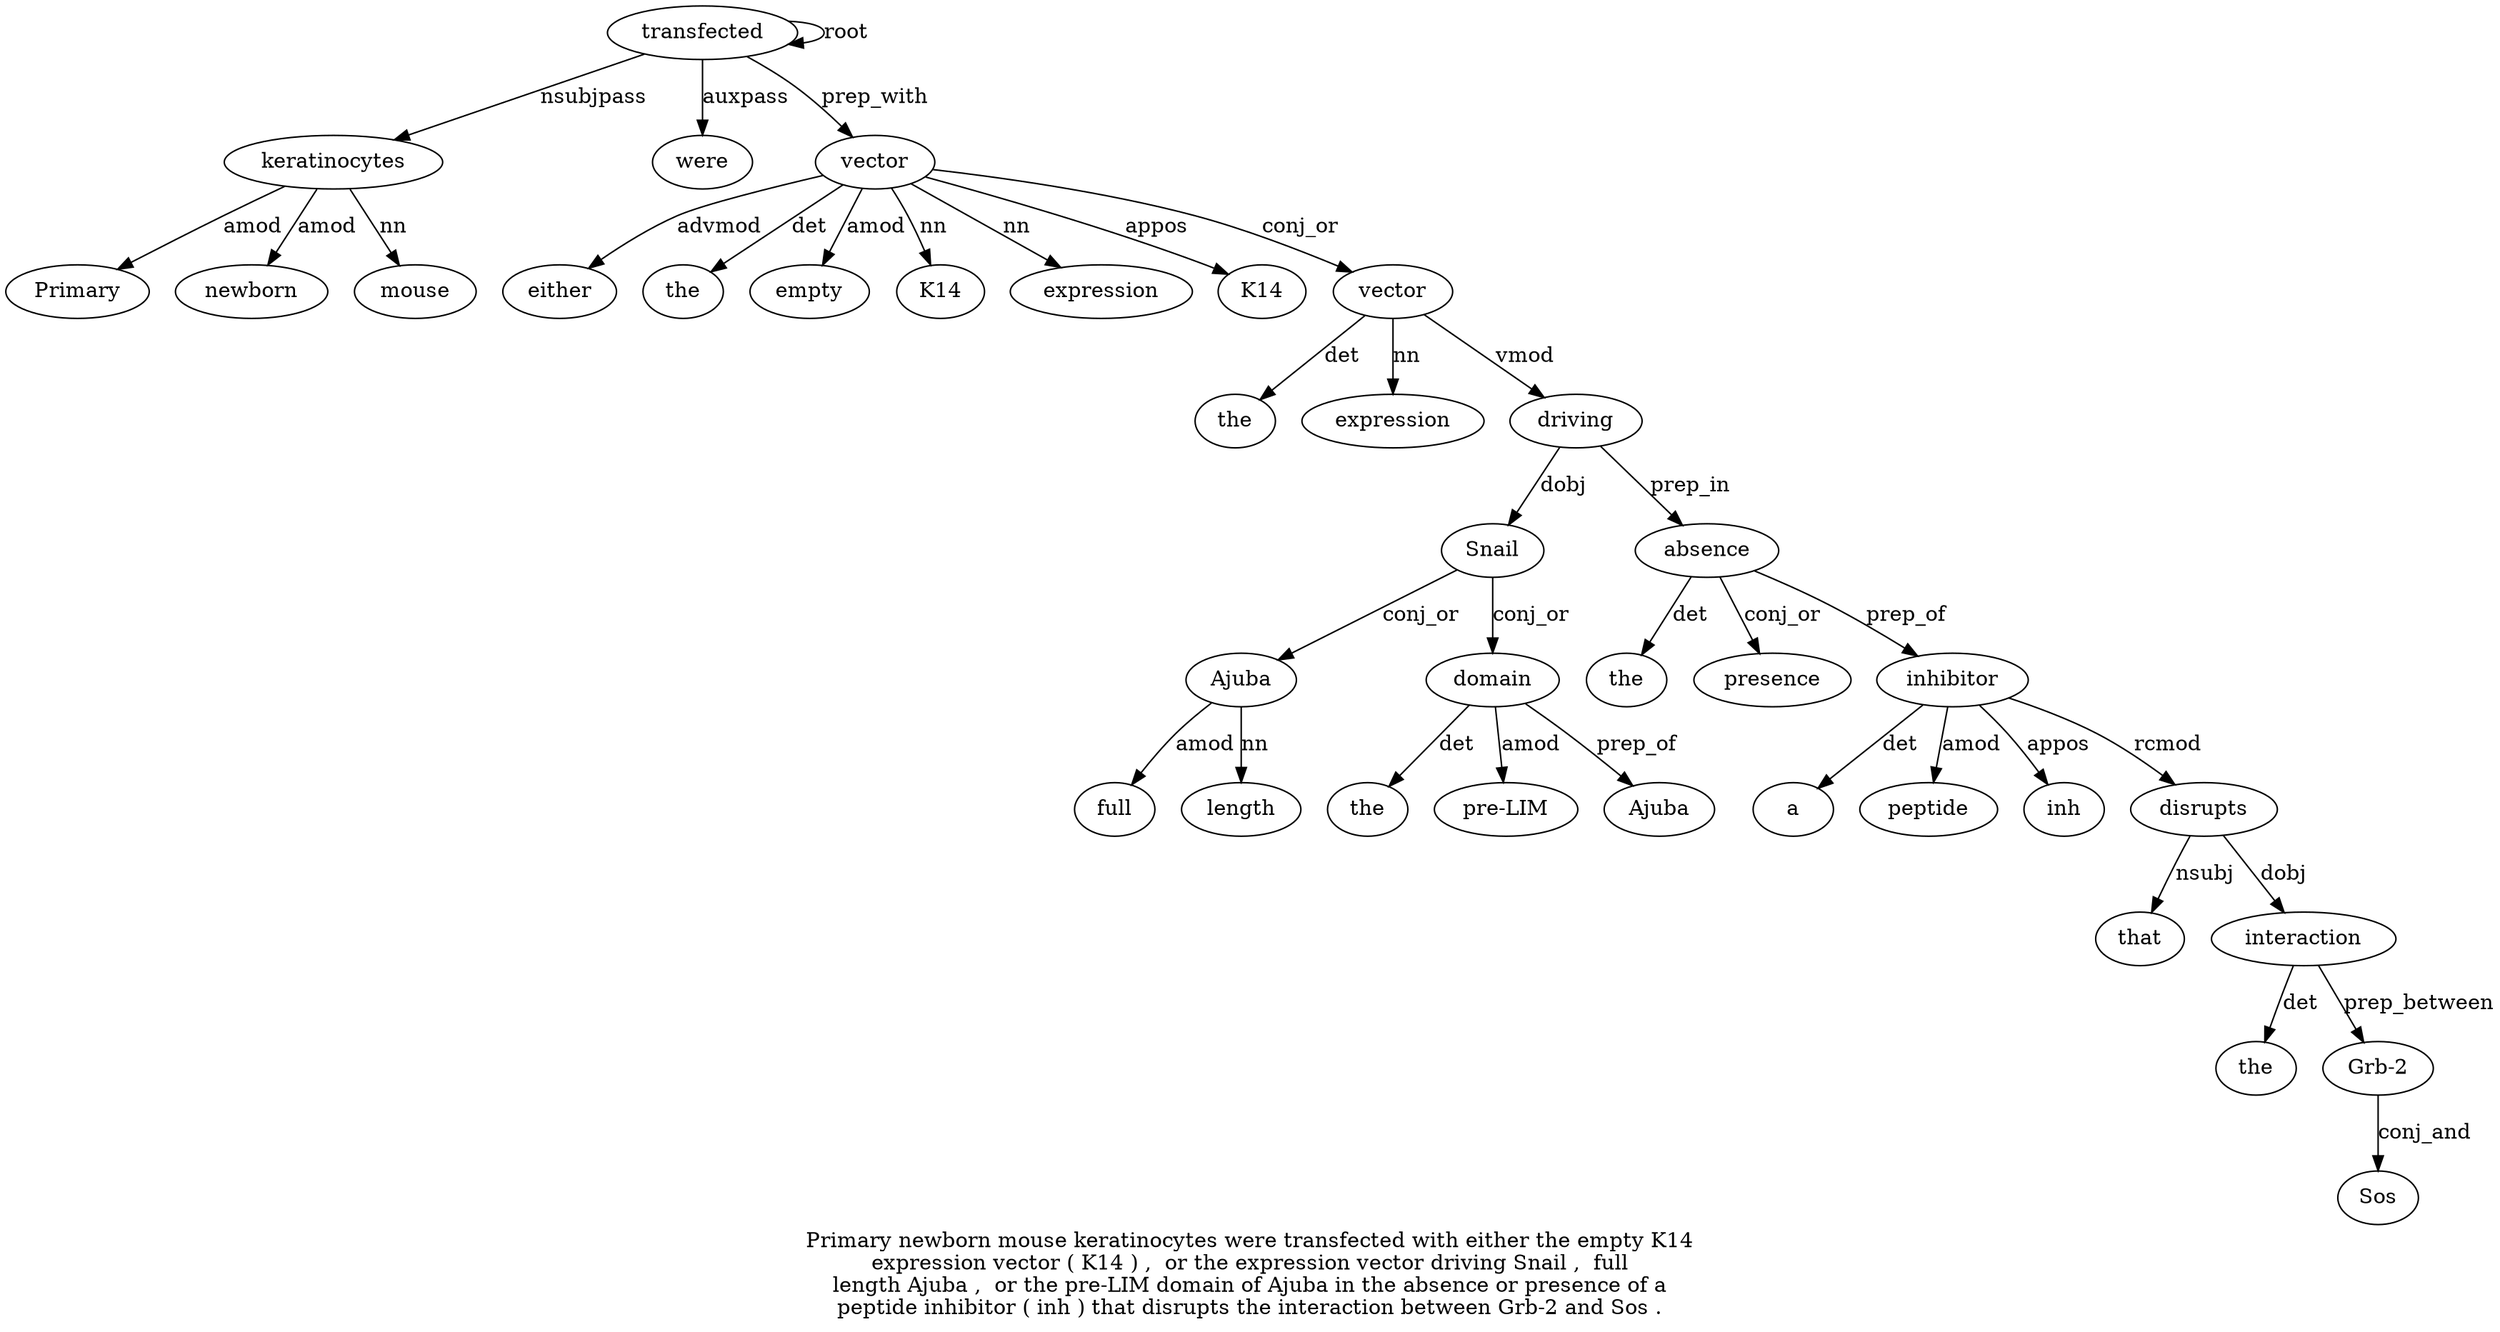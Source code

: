 digraph "Primary newborn mouse keratinocytes were transfected with either the empty K14 expression vector ( K14 ) ,  or the expression vector driving Snail ,  full length Ajuba ,  or the pre-LIM domain of Ajuba in the absence or presence of a peptide inhibitor ( inh ) that disrupts the interaction between Grb-2 and Sos ." {
label="Primary newborn mouse keratinocytes were transfected with either the empty K14
expression vector ( K14 ) ,  or the expression vector driving Snail ,  full
length Ajuba ,  or the pre-LIM domain of Ajuba in the absence or presence of a
peptide inhibitor ( inh ) that disrupts the interaction between Grb-2 and Sos .";
keratinocytes4 [style=filled, fillcolor=white, label=keratinocytes];
Primary1 [style=filled, fillcolor=white, label=Primary];
keratinocytes4 -> Primary1  [label=amod];
newborn2 [style=filled, fillcolor=white, label=newborn];
keratinocytes4 -> newborn2  [label=amod];
mouse3 [style=filled, fillcolor=white, label=mouse];
keratinocytes4 -> mouse3  [label=nn];
transfected6 [style=filled, fillcolor=white, label=transfected];
transfected6 -> keratinocytes4  [label=nsubjpass];
were5 [style=filled, fillcolor=white, label=were];
transfected6 -> were5  [label=auxpass];
transfected6 -> transfected6  [label=root];
vector13 [style=filled, fillcolor=white, label=vector];
either8 [style=filled, fillcolor=white, label=either];
vector13 -> either8  [label=advmod];
the9 [style=filled, fillcolor=white, label=the];
vector13 -> the9  [label=det];
empty10 [style=filled, fillcolor=white, label=empty];
vector13 -> empty10  [label=amod];
K14 [style=filled, fillcolor=white, label=K14];
vector13 -> K14  [label=nn];
expression12 [style=filled, fillcolor=white, label=expression];
vector13 -> expression12  [label=nn];
transfected6 -> vector13  [label=prep_with];
K1415 [style=filled, fillcolor=white, label=K14];
vector13 -> K1415  [label=appos];
vector21 [style=filled, fillcolor=white, label=vector];
the19 [style=filled, fillcolor=white, label=the];
vector21 -> the19  [label=det];
expression20 [style=filled, fillcolor=white, label=expression];
vector21 -> expression20  [label=nn];
vector13 -> vector21  [label=conj_or];
driving22 [style=filled, fillcolor=white, label=driving];
vector21 -> driving22  [label=vmod];
Snail23 [style=filled, fillcolor=white, label=Snail];
driving22 -> Snail23  [label=dobj];
Ajuba27 [style=filled, fillcolor=white, label=Ajuba];
full25 [style=filled, fillcolor=white, label=full];
Ajuba27 -> full25  [label=amod];
length26 [style=filled, fillcolor=white, label=length];
Ajuba27 -> length26  [label=nn];
Snail23 -> Ajuba27  [label=conj_or];
domain32 [style=filled, fillcolor=white, label=domain];
the30 [style=filled, fillcolor=white, label=the];
domain32 -> the30  [label=det];
"pre-LIM31" [style=filled, fillcolor=white, label="pre-LIM"];
domain32 -> "pre-LIM31"  [label=amod];
Snail23 -> domain32  [label=conj_or];
Ajuba34 [style=filled, fillcolor=white, label=Ajuba];
domain32 -> Ajuba34  [label=prep_of];
absence37 [style=filled, fillcolor=white, label=absence];
the36 [style=filled, fillcolor=white, label=the];
absence37 -> the36  [label=det];
driving22 -> absence37  [label=prep_in];
presence39 [style=filled, fillcolor=white, label=presence];
absence37 -> presence39  [label=conj_or];
inhibitor43 [style=filled, fillcolor=white, label=inhibitor];
a41 [style=filled, fillcolor=white, label=a];
inhibitor43 -> a41  [label=det];
peptide42 [style=filled, fillcolor=white, label=peptide];
inhibitor43 -> peptide42  [label=amod];
absence37 -> inhibitor43  [label=prep_of];
inh45 [style=filled, fillcolor=white, label=inh];
inhibitor43 -> inh45  [label=appos];
disrupts48 [style=filled, fillcolor=white, label=disrupts];
that47 [style=filled, fillcolor=white, label=that];
disrupts48 -> that47  [label=nsubj];
inhibitor43 -> disrupts48  [label=rcmod];
interaction50 [style=filled, fillcolor=white, label=interaction];
the49 [style=filled, fillcolor=white, label=the];
interaction50 -> the49  [label=det];
disrupts48 -> interaction50  [label=dobj];
"Grb-25" [style=filled, fillcolor=white, label="Grb-2"];
interaction50 -> "Grb-25"  [label=prep_between];
Sos54 [style=filled, fillcolor=white, label=Sos];
"Grb-25" -> Sos54  [label=conj_and];
}
